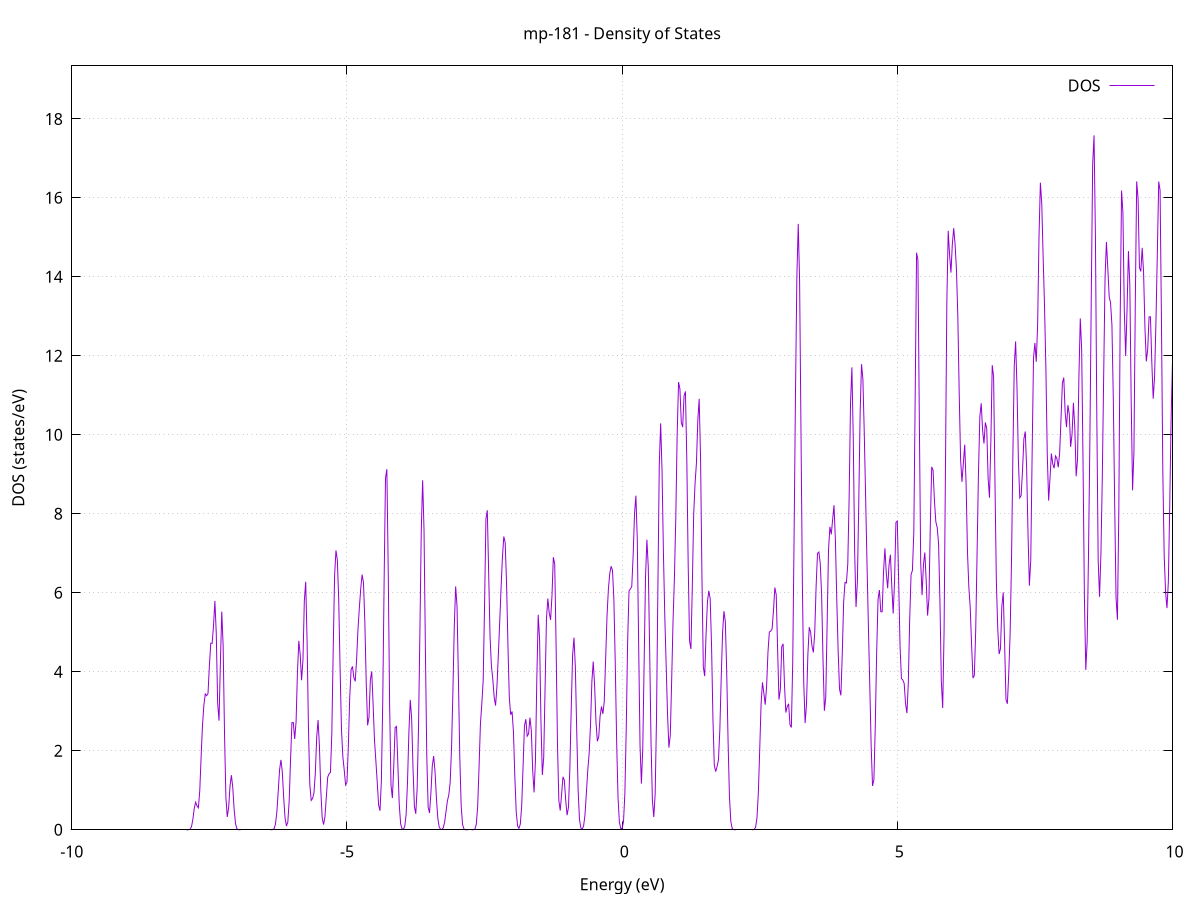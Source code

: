 set title 'mp-181 - Density of States'
set xlabel 'Energy (eV)'
set ylabel 'DOS (states/eV)'
set grid
set xrange [-10:10]
set yrange [0:19.342]
set xzeroaxis lt -1
set terminal png size 800,600
set output 'mp-181_dos_gnuplot.png'
plot '-' using 1:2 with lines title 'DOS'
-31.623900 0.000000
-31.598900 0.000000
-31.573900 0.000000
-31.548900 0.000000
-31.523900 0.000000
-31.498900 0.000000
-31.473900 0.000000
-31.448900 0.000000
-31.423900 0.000000
-31.398900 0.000000
-31.373900 0.000000
-31.348900 0.000000
-31.323900 0.000000
-31.298900 0.000000
-31.273900 0.000000
-31.248900 0.000000
-31.223900 0.000000
-31.198900 0.000000
-31.173900 0.000000
-31.148900 0.000000
-31.123900 0.000000
-31.098900 0.000000
-31.073900 0.000000
-31.048900 0.000000
-31.023900 0.000000
-30.998900 0.000000
-30.973900 0.000000
-30.948900 0.000000
-30.923900 0.000000
-30.898900 0.000000
-30.873900 0.000000
-30.848900 0.000000
-30.823900 0.000000
-30.798900 0.000000
-30.773900 0.000000
-30.748900 0.000000
-30.723900 0.000000
-30.698900 0.000000
-30.673900 0.000000
-30.648900 0.000000
-30.623900 0.000000
-30.598900 0.000000
-30.573900 0.000000
-30.548900 0.000000
-30.523900 0.000000
-30.498900 0.000000
-30.473900 0.000000
-30.448900 0.000000
-30.423900 0.000000
-30.398900 0.000000
-30.373900 0.000000
-30.348900 0.000000
-30.323900 0.000000
-30.298900 0.000000
-30.273900 0.000000
-30.248900 0.000000
-30.223900 0.000000
-30.198900 0.000000
-30.173900 0.000000
-30.148900 0.000000
-30.123900 0.000000
-30.098900 0.000000
-30.073900 0.000000
-30.048900 0.000000
-30.023900 0.000000
-29.998900 0.000000
-29.973900 0.000000
-29.948900 0.000000
-29.924000 0.000000
-29.899000 0.000000
-29.874000 0.000000
-29.849000 0.000000
-29.824000 0.000000
-29.799000 0.000000
-29.774000 0.000000
-29.749000 0.000000
-29.724000 0.000000
-29.699000 0.000000
-29.674000 0.000000
-29.649000 0.000000
-29.624000 0.000000
-29.599000 0.000000
-29.574000 0.000000
-29.549000 0.000000
-29.524000 0.000000
-29.499000 0.000900
-29.474000 0.017600
-29.449000 0.207800
-29.424000 1.531600
-29.399000 7.075200
-29.374000 20.594500
-29.349000 38.214500
-29.324000 46.873900
-29.299000 42.295500
-29.274000 33.938200
-29.249000 25.693400
-29.224000 15.412300
-29.199000 6.256100
-29.174000 1.612400
-29.149000 0.258600
-29.124000 0.025600
-29.099000 0.001600
-29.074000 0.000100
-29.049000 0.000000
-29.024000 0.000000
-28.999000 0.000000
-28.974000 0.000000
-28.949000 0.000000
-28.924000 0.000000
-28.899000 0.000000
-28.874000 0.000000
-28.849000 0.000000
-28.824000 0.000000
-28.799000 0.000000
-28.774000 0.000000
-28.749000 0.000000
-28.724000 0.000000
-28.699000 0.000000
-28.674000 0.000000
-28.649000 0.000000
-28.624000 0.000000
-28.599000 0.000000
-28.574000 0.000000
-28.549000 0.000000
-28.524000 0.000000
-28.499000 0.000000
-28.474000 0.000000
-28.449000 0.000000
-28.424000 0.000000
-28.399000 0.000000
-28.374000 0.000000
-28.349000 0.000000
-28.324000 0.000000
-28.299000 0.000000
-28.274000 0.000000
-28.249000 0.000000
-28.224000 0.000000
-28.199000 0.000000
-28.174000 0.000000
-28.149000 0.000000
-28.124000 0.000000
-28.099000 0.000000
-28.074000 0.000000
-28.049000 0.000000
-28.024000 0.000000
-27.999000 0.000000
-27.974000 0.000000
-27.949000 0.000000
-27.924000 0.000000
-27.899000 0.000000
-27.874000 0.000000
-27.849000 0.000000
-27.824000 0.000000
-27.799000 0.000000
-27.774000 0.000000
-27.749000 0.000000
-27.724000 0.000000
-27.699000 0.000000
-27.674000 0.000000
-27.649000 0.000000
-27.624000 0.000000
-27.599000 0.000000
-27.574000 0.000000
-27.549000 0.000000
-27.524000 0.000000
-27.499100 0.000000
-27.474100 0.000000
-27.449100 0.000000
-27.424100 0.000000
-27.399100 0.000000
-27.374100 0.000000
-27.349100 0.000000
-27.324100 0.000000
-27.299100 0.000000
-27.274100 0.000000
-27.249100 0.000000
-27.224100 0.000000
-27.199100 0.000000
-27.174100 0.000000
-27.149100 0.000000
-27.124100 0.000000
-27.099100 0.000000
-27.074100 0.000000
-27.049100 0.000000
-27.024100 0.000000
-26.999100 0.000000
-26.974100 0.000000
-26.949100 0.000000
-26.924100 0.000000
-26.899100 0.000000
-26.874100 0.000000
-26.849100 0.000000
-26.824100 0.000000
-26.799100 0.000000
-26.774100 0.000000
-26.749100 0.000000
-26.724100 0.000000
-26.699100 0.000000
-26.674100 0.000000
-26.649100 0.000000
-26.624100 0.000000
-26.599100 0.000000
-26.574100 0.000000
-26.549100 0.000000
-26.524100 0.000000
-26.499100 0.000000
-26.474100 0.000000
-26.449100 0.000000
-26.424100 0.000000
-26.399100 0.000000
-26.374100 0.000000
-26.349100 0.000000
-26.324100 0.000000
-26.299100 0.000000
-26.274100 0.000000
-26.249100 0.000000
-26.224100 0.000000
-26.199100 0.000000
-26.174100 0.000000
-26.149100 0.000000
-26.124100 0.000000
-26.099100 0.000000
-26.074100 0.000000
-26.049100 0.000000
-26.024100 0.000000
-25.999100 0.000000
-25.974100 0.000000
-25.949100 0.000000
-25.924100 0.000000
-25.899100 0.000000
-25.874100 0.000000
-25.849100 0.000000
-25.824100 0.000000
-25.799100 0.000000
-25.774100 0.000000
-25.749100 0.000000
-25.724100 0.000000
-25.699100 0.000000
-25.674100 0.000000
-25.649100 0.000000
-25.624100 0.000000
-25.599100 0.000000
-25.574100 0.000000
-25.549100 0.000000
-25.524100 0.000000
-25.499100 0.000000
-25.474100 0.000000
-25.449100 0.000000
-25.424100 0.000000
-25.399100 0.000000
-25.374100 0.000000
-25.349100 0.000000
-25.324100 0.000000
-25.299100 0.000000
-25.274100 0.000000
-25.249100 0.000000
-25.224100 0.000000
-25.199100 0.000000
-25.174100 0.000000
-25.149100 0.000000
-25.124100 0.000000
-25.099100 0.000000
-25.074200 0.000000
-25.049200 0.000000
-25.024200 0.000000
-24.999200 0.000000
-24.974200 0.000000
-24.949200 0.000000
-24.924200 0.000000
-24.899200 0.000000
-24.874200 0.000000
-24.849200 0.000000
-24.824200 0.000000
-24.799200 0.000000
-24.774200 0.000000
-24.749200 0.000000
-24.724200 0.000000
-24.699200 0.000000
-24.674200 0.000000
-24.649200 0.000000
-24.624200 0.000000
-24.599200 0.000000
-24.574200 0.000000
-24.549200 0.000000
-24.524200 0.000000
-24.499200 0.000000
-24.474200 0.000000
-24.449200 0.000000
-24.424200 0.000000
-24.399200 0.000000
-24.374200 0.000000
-24.349200 0.000000
-24.324200 0.000000
-24.299200 0.000000
-24.274200 0.000000
-24.249200 0.000000
-24.224200 0.000000
-24.199200 0.000000
-24.174200 0.000000
-24.149200 0.000000
-24.124200 0.000000
-24.099200 0.000000
-24.074200 0.000000
-24.049200 0.000000
-24.024200 0.000000
-23.999200 0.000000
-23.974200 0.000000
-23.949200 0.000000
-23.924200 0.000000
-23.899200 0.000000
-23.874200 0.000000
-23.849200 0.000000
-23.824200 0.000000
-23.799200 0.000000
-23.774200 0.000000
-23.749200 0.000000
-23.724200 0.000000
-23.699200 0.000000
-23.674200 0.000000
-23.649200 0.000000
-23.624200 0.000000
-23.599200 0.000000
-23.574200 0.000000
-23.549200 0.000000
-23.524200 0.000000
-23.499200 0.000000
-23.474200 0.000000
-23.449200 0.000000
-23.424200 0.000000
-23.399200 0.000000
-23.374200 0.000000
-23.349200 0.000000
-23.324200 0.000000
-23.299200 0.000000
-23.274200 0.000000
-23.249200 0.000000
-23.224200 0.000000
-23.199200 0.000000
-23.174200 0.000000
-23.149200 0.000000
-23.124200 0.000000
-23.099200 0.000000
-23.074200 0.000000
-23.049200 0.000000
-23.024200 0.000000
-22.999200 0.000000
-22.974200 0.000000
-22.949200 0.000000
-22.924200 0.000000
-22.899200 0.000000
-22.874200 0.000000
-22.849200 0.000000
-22.824200 0.000000
-22.799200 0.000000
-22.774200 0.000000
-22.749200 0.000000
-22.724200 0.000000
-22.699200 0.000000
-22.674200 0.000000
-22.649300 0.000000
-22.624300 0.000000
-22.599300 0.000000
-22.574300 0.000000
-22.549300 0.000000
-22.524300 0.000000
-22.499300 0.000000
-22.474300 0.000000
-22.449300 0.000000
-22.424300 0.000000
-22.399300 0.000000
-22.374300 0.000000
-22.349300 0.000000
-22.324300 0.000000
-22.299300 0.000000
-22.274300 0.000000
-22.249300 0.000000
-22.224300 0.000000
-22.199300 0.000000
-22.174300 0.000000
-22.149300 0.000000
-22.124300 0.000000
-22.099300 0.000000
-22.074300 0.000000
-22.049300 0.000000
-22.024300 0.000000
-21.999300 0.000000
-21.974300 0.000000
-21.949300 0.000000
-21.924300 0.000000
-21.899300 0.000000
-21.874300 0.000000
-21.849300 0.000000
-21.824300 0.000000
-21.799300 0.000000
-21.774300 0.000000
-21.749300 0.000000
-21.724300 0.000000
-21.699300 0.000000
-21.674300 0.000000
-21.649300 0.000000
-21.624300 0.000000
-21.599300 0.000000
-21.574300 0.000000
-21.549300 0.000000
-21.524300 0.000000
-21.499300 0.000000
-21.474300 0.000000
-21.449300 0.000000
-21.424300 0.000000
-21.399300 0.000000
-21.374300 0.000000
-21.349300 0.000000
-21.324300 0.000000
-21.299300 0.000000
-21.274300 0.000000
-21.249300 0.000000
-21.224300 0.000000
-21.199300 0.000000
-21.174300 0.000000
-21.149300 0.000000
-21.124300 0.000000
-21.099300 0.000000
-21.074300 0.000000
-21.049300 0.000000
-21.024300 0.000000
-20.999300 0.000000
-20.974300 0.000000
-20.949300 0.000000
-20.924300 0.000000
-20.899300 0.000000
-20.874300 0.000000
-20.849300 0.000000
-20.824300 0.000000
-20.799300 0.000000
-20.774300 0.000000
-20.749300 0.000000
-20.724300 0.000000
-20.699300 0.000000
-20.674300 0.000000
-20.649300 0.000000
-20.624300 0.000000
-20.599300 0.000000
-20.574300 0.000000
-20.549300 0.000000
-20.524300 0.000000
-20.499300 0.000000
-20.474300 0.000000
-20.449300 0.000000
-20.424300 0.000000
-20.399300 0.000000
-20.374300 0.000000
-20.349300 0.000000
-20.324300 0.000000
-20.299300 0.000000
-20.274300 0.000000
-20.249300 0.000000
-20.224400 0.000000
-20.199400 0.000000
-20.174400 0.000000
-20.149400 0.000000
-20.124400 0.000000
-20.099400 0.000000
-20.074400 0.000000
-20.049400 0.000000
-20.024400 0.000000
-19.999400 0.000000
-19.974400 0.000000
-19.949400 0.000000
-19.924400 0.000000
-19.899400 0.000000
-19.874400 0.000000
-19.849400 0.000000
-19.824400 0.000000
-19.799400 0.000000
-19.774400 0.000000
-19.749400 0.000000
-19.724400 0.000000
-19.699400 0.000000
-19.674400 0.000000
-19.649400 0.000000
-19.624400 0.000000
-19.599400 0.000000
-19.574400 0.000000
-19.549400 0.000000
-19.524400 0.000000
-19.499400 0.000000
-19.474400 0.000000
-19.449400 0.000000
-19.424400 0.000000
-19.399400 0.000000
-19.374400 0.000000
-19.349400 0.000000
-19.324400 0.000000
-19.299400 0.000000
-19.274400 0.000000
-19.249400 0.000000
-19.224400 0.000000
-19.199400 0.000000
-19.174400 0.000000
-19.149400 0.000000
-19.124400 0.000000
-19.099400 0.000000
-19.074400 0.000000
-19.049400 0.000000
-19.024400 0.000000
-18.999400 0.000000
-18.974400 0.000000
-18.949400 0.000000
-18.924400 0.000000
-18.899400 0.000000
-18.874400 0.000000
-18.849400 0.000000
-18.824400 0.000000
-18.799400 0.000000
-18.774400 0.000000
-18.749400 0.000000
-18.724400 0.000000
-18.699400 0.000000
-18.674400 0.000000
-18.649400 0.000000
-18.624400 0.000000
-18.599400 0.000000
-18.574400 0.000000
-18.549400 0.000000
-18.524400 0.000000
-18.499400 0.000000
-18.474400 0.000000
-18.449400 0.000000
-18.424400 0.000000
-18.399400 0.000000
-18.374400 0.000000
-18.349400 0.000000
-18.324400 0.000000
-18.299400 0.000000
-18.274400 0.000000
-18.249400 0.000000
-18.224400 0.000000
-18.199400 0.000000
-18.174400 0.000000
-18.149400 0.000000
-18.124400 0.000000
-18.099400 0.000000
-18.074400 0.000000
-18.049400 0.000000
-18.024400 0.000000
-17.999400 0.000000
-17.974400 0.000000
-17.949400 0.000000
-17.924400 0.000000
-17.899400 0.000000
-17.874400 0.000000
-17.849400 0.000000
-17.824400 0.000000
-17.799500 0.000000
-17.774500 0.000000
-17.749500 0.000000
-17.724500 0.000000
-17.699500 0.000000
-17.674500 0.000000
-17.649500 0.000000
-17.624500 0.000000
-17.599500 0.000000
-17.574500 0.000000
-17.549500 0.000000
-17.524500 0.000000
-17.499500 0.000000
-17.474500 0.000000
-17.449500 0.000000
-17.424500 0.000000
-17.399500 0.000000
-17.374500 0.000000
-17.349500 0.000000
-17.324500 0.000000
-17.299500 0.000000
-17.274500 0.000000
-17.249500 0.000000
-17.224500 0.000000
-17.199500 0.000000
-17.174500 0.000000
-17.149500 0.000000
-17.124500 0.000000
-17.099500 0.000000
-17.074500 0.000000
-17.049500 0.000000
-17.024500 0.000000
-16.999500 0.000000
-16.974500 0.000000
-16.949500 0.000000
-16.924500 0.000000
-16.899500 0.000000
-16.874500 0.000000
-16.849500 0.000000
-16.824500 0.000000
-16.799500 0.000000
-16.774500 0.000000
-16.749500 0.000000
-16.724500 0.000000
-16.699500 0.000000
-16.674500 0.000000
-16.649500 0.000000
-16.624500 0.000000
-16.599500 0.000000
-16.574500 0.000000
-16.549500 0.000000
-16.524500 0.000000
-16.499500 0.000000
-16.474500 0.000000
-16.449500 0.000000
-16.424500 0.000000
-16.399500 0.000000
-16.374500 0.000000
-16.349500 0.000000
-16.324500 0.000000
-16.299500 0.000000
-16.274500 0.000000
-16.249500 0.000000
-16.224500 0.000000
-16.199500 0.000000
-16.174500 0.000000
-16.149500 0.000000
-16.124500 0.000000
-16.099500 0.000000
-16.074500 0.000000
-16.049500 0.000000
-16.024500 0.000000
-15.999500 0.000000
-15.974500 0.000000
-15.949500 0.000000
-15.924500 0.000000
-15.899500 0.000000
-15.874500 0.000000
-15.849500 0.000000
-15.824500 0.000000
-15.799500 0.000000
-15.774500 0.000000
-15.749500 0.000000
-15.724500 0.000000
-15.699500 0.000000
-15.674500 0.000000
-15.649500 0.000000
-15.624500 0.000000
-15.599500 0.000000
-15.574500 0.000000
-15.549500 0.000000
-15.524500 0.000000
-15.499500 0.000000
-15.474500 0.000000
-15.449500 0.000000
-15.424500 0.000000
-15.399500 0.000000
-15.374600 0.000000
-15.349600 0.000000
-15.324600 0.000000
-15.299600 0.000000
-15.274600 0.000000
-15.249600 0.000000
-15.224600 0.000000
-15.199600 0.000000
-15.174600 0.000000
-15.149600 0.000000
-15.124600 0.000000
-15.099600 0.000000
-15.074600 0.000000
-15.049600 0.000000
-15.024600 0.000000
-14.999600 0.000000
-14.974600 0.000000
-14.949600 0.000000
-14.924600 0.000000
-14.899600 0.000000
-14.874600 0.000000
-14.849600 0.000000
-14.824600 0.000000
-14.799600 0.000000
-14.774600 0.000000
-14.749600 0.000000
-14.724600 0.000000
-14.699600 0.000000
-14.674600 0.000000
-14.649600 0.000000
-14.624600 0.000000
-14.599600 0.000000
-14.574600 0.000000
-14.549600 0.000000
-14.524600 0.000000
-14.499600 0.000000
-14.474600 0.000000
-14.449600 0.000000
-14.424600 0.000000
-14.399600 0.000000
-14.374600 0.000000
-14.349600 0.000000
-14.324600 0.000000
-14.299600 0.000000
-14.274600 0.000000
-14.249600 0.000000
-14.224600 0.000000
-14.199600 0.000000
-14.174600 0.000000
-14.149600 0.000000
-14.124600 0.000000
-14.099600 0.000000
-14.074600 0.000000
-14.049600 0.000000
-14.024600 0.000000
-13.999600 0.000000
-13.974600 0.000000
-13.949600 0.000000
-13.924600 0.000000
-13.899600 0.000000
-13.874600 0.000000
-13.849600 0.000000
-13.824600 0.000000
-13.799600 0.000000
-13.774600 0.000000
-13.749600 0.000000
-13.724600 0.000000
-13.699600 0.000000
-13.674600 0.000000
-13.649600 0.000000
-13.624600 0.000000
-13.599600 0.000000
-13.574600 0.000000
-13.549600 0.000000
-13.524600 0.000000
-13.499600 0.000000
-13.474600 0.000000
-13.449600 0.000000
-13.424600 0.000000
-13.399600 0.000000
-13.374600 0.000000
-13.349600 0.000000
-13.324600 0.000000
-13.299600 0.000000
-13.274600 0.000000
-13.249600 0.000000
-13.224600 0.000000
-13.199600 0.000200
-13.174600 0.004200
-13.149600 0.059300
-13.124600 0.529400
-13.099600 3.021000
-13.074600 11.198800
-13.049600 27.555600
-13.024600 46.370800
-12.999600 56.189100
-12.974600 55.234600
-12.949700 56.174800
-12.924700 70.935900
-12.899700 99.455400
-12.874700 134.088600
-12.849700 166.673100
-12.824700 193.494600
-12.799700 214.888300
-12.774700 228.900400
-12.749700 233.583400
-12.724700 229.903100
-12.699700 215.686800
-12.674700 187.545500
-12.649700 153.028100
-12.624700 132.720400
-12.599700 137.335900
-12.574700 153.452400
-12.549700 168.085500
-12.524700 182.617300
-12.499700 195.940600
-12.474700 196.330000
-12.449700 173.607800
-12.424700 135.988600
-12.399700 103.566600
-12.374700 85.695100
-12.349700 77.080200
-12.324700 69.369200
-12.299700 57.050000
-12.274700 38.659900
-12.249700 19.503400
-12.224700 6.813900
-12.199700 1.579500
-12.174700 0.237000
-12.149700 0.022700
-12.124700 0.001400
-12.099700 0.000100
-12.074700 0.000000
-12.049700 0.000000
-12.024700 0.000000
-11.999700 0.000000
-11.974700 0.000000
-11.949700 0.000000
-11.924700 0.000000
-11.899700 0.000000
-11.874700 0.000000
-11.849700 0.000000
-11.824700 0.000000
-11.799700 0.000000
-11.774700 0.000000
-11.749700 0.000000
-11.724700 0.000000
-11.699700 0.000000
-11.674700 0.000000
-11.649700 0.000000
-11.624700 0.000000
-11.599700 0.000000
-11.574700 0.000000
-11.549700 0.000000
-11.524700 0.000000
-11.499700 0.000000
-11.474700 0.000000
-11.449700 0.000000
-11.424700 0.000000
-11.399700 0.000000
-11.374700 0.000000
-11.349700 0.000000
-11.324700 0.000000
-11.299700 0.000000
-11.274700 0.000000
-11.249700 0.000000
-11.224700 0.000000
-11.199700 0.000000
-11.174700 0.000000
-11.149700 0.000000
-11.124700 0.000000
-11.099700 0.000000
-11.074700 0.000000
-11.049700 0.000000
-11.024700 0.000000
-10.999700 0.000000
-10.974700 0.000000
-10.949700 0.000000
-10.924700 0.000000
-10.899700 0.000000
-10.874700 0.000000
-10.849700 0.000000
-10.824700 0.000000
-10.799700 0.000000
-10.774700 0.000000
-10.749700 0.000000
-10.724700 0.000000
-10.699700 0.000000
-10.674700 0.000000
-10.649700 0.000000
-10.624700 0.000000
-10.599700 0.000000
-10.574700 0.000000
-10.549700 0.000000
-10.524800 0.000000
-10.499800 0.000000
-10.474800 0.000000
-10.449800 0.000000
-10.424800 0.000000
-10.399800 0.000000
-10.374800 0.000000
-10.349800 0.000000
-10.324800 0.000000
-10.299800 0.000000
-10.274800 0.000000
-10.249800 0.000000
-10.224800 0.000000
-10.199800 0.000000
-10.174800 0.000000
-10.149800 0.000000
-10.124800 0.000000
-10.099800 0.000000
-10.074800 0.000000
-10.049800 0.000000
-10.024800 0.000000
-9.999800 0.000000
-9.974800 0.000000
-9.949800 0.000000
-9.924800 0.000000
-9.899800 0.000000
-9.874800 0.000000
-9.849800 0.000000
-9.824800 0.000000
-9.799800 0.000000
-9.774800 0.000000
-9.749800 0.000000
-9.724800 0.000000
-9.699800 0.000000
-9.674800 0.000000
-9.649800 0.000000
-9.624800 0.000000
-9.599800 0.000000
-9.574800 0.000000
-9.549800 0.000000
-9.524800 0.000000
-9.499800 0.000000
-9.474800 0.000000
-9.449800 0.000000
-9.424800 0.000000
-9.399800 0.000000
-9.374800 0.000000
-9.349800 0.000000
-9.324800 0.000000
-9.299800 0.000000
-9.274800 0.000000
-9.249800 0.000000
-9.224800 0.000000
-9.199800 0.000000
-9.174800 0.000000
-9.149800 0.000000
-9.124800 0.000000
-9.099800 0.000000
-9.074800 0.000000
-9.049800 0.000000
-9.024800 0.000000
-8.999800 0.000000
-8.974800 0.000000
-8.949800 0.000000
-8.924800 0.000000
-8.899800 0.000000
-8.874800 0.000000
-8.849800 0.000000
-8.824800 0.000000
-8.799800 0.000000
-8.774800 0.000000
-8.749800 0.000000
-8.724800 0.000000
-8.699800 0.000000
-8.674800 0.000000
-8.649800 0.000000
-8.624800 0.000000
-8.599800 0.000000
-8.574800 0.000000
-8.549800 0.000000
-8.524800 0.000000
-8.499800 0.000000
-8.474800 0.000000
-8.449800 0.000000
-8.424800 0.000000
-8.399800 0.000000
-8.374800 0.000000
-8.349800 0.000000
-8.324800 0.000000
-8.299800 0.000000
-8.274800 0.000000
-8.249800 0.000000
-8.224800 0.000000
-8.199800 0.000000
-8.174800 0.000000
-8.149800 0.000000
-8.124800 0.000000
-8.099900 0.000000
-8.074900 0.000000
-8.049900 0.000000
-8.024900 0.000000
-7.999900 0.000000
-7.974900 0.000000
-7.949900 0.000000
-7.924900 0.000000
-7.899900 0.000100
-7.874900 0.001700
-7.849900 0.014600
-7.824900 0.078700
-7.799900 0.262500
-7.774900 0.541800
-7.749900 0.698100
-7.724900 0.604000
-7.699900 0.555300
-7.674900 0.983400
-7.649900 1.854800
-7.624900 2.655000
-7.599900 3.155900
-7.574900 3.439200
-7.549900 3.394800
-7.524900 3.452400
-7.499900 4.153300
-7.474900 4.724300
-7.449900 4.722300
-7.424900 5.166800
-7.399900 5.792100
-7.374900 4.975100
-7.349900 3.210500
-7.324900 2.762500
-7.299900 4.227500
-7.274900 5.524000
-7.249900 4.651500
-7.224900 2.437700
-7.199900 0.819900
-7.174900 0.325000
-7.149900 0.566000
-7.124900 1.105800
-7.099900 1.381300
-7.074900 1.069600
-7.049900 0.512600
-7.024900 0.151900
-6.999900 0.027800
-6.974900 0.003100
-6.949900 0.000200
-6.924900 0.000000
-6.899900 0.000000
-6.874900 0.000000
-6.849900 0.000000
-6.824900 0.000000
-6.799900 0.000000
-6.774900 0.000000
-6.749900 0.000000
-6.724900 0.000000
-6.699900 0.000000
-6.674900 0.000000
-6.649900 0.000000
-6.624900 0.000000
-6.599900 0.000000
-6.574900 0.000000
-6.549900 0.000000
-6.524900 0.000000
-6.499900 0.000000
-6.474900 0.000000
-6.449900 0.000000
-6.424900 0.000000
-6.399900 0.000000
-6.374900 0.000300
-6.349900 0.003800
-6.324900 0.028800
-6.299900 0.138500
-6.274900 0.437400
-6.249900 0.954300
-6.224900 1.514000
-6.199900 1.769300
-6.174900 1.466800
-6.149900 0.817200
-6.124900 0.296300
-6.099900 0.095500
-6.074900 0.194600
-6.049900 0.730800
-6.024900 1.781400
-5.999900 2.714300
-5.974900 2.715000
-5.949900 2.299000
-5.924900 2.731500
-5.899900 3.981800
-5.874900 4.784000
-5.849900 4.437100
-5.824900 3.786100
-5.799900 4.294000
-5.774900 5.790200
-5.749900 6.279100
-5.724900 4.792200
-5.699900 2.579900
-5.675000 1.145000
-5.650000 0.743700
-5.625000 0.793200
-5.600000 0.930500
-5.575000 1.430100
-5.550000 2.343800
-5.525000 2.778000
-5.500000 2.097500
-5.475000 0.985800
-5.450000 0.298000
-5.425000 0.130800
-5.400000 0.333200
-5.375000 0.836200
-5.350000 1.333000
-5.325000 1.419300
-5.300000 1.452600
-5.275000 2.453400
-5.250000 4.565900
-5.225000 6.435200
-5.200000 7.072400
-5.175000 6.832600
-5.150000 5.829000
-5.125000 4.081500
-5.100000 2.542300
-5.075000 1.853000
-5.050000 1.513800
-5.025000 1.134300
-5.000000 1.203800
-4.975000 2.124300
-4.950000 3.343500
-4.925000 4.055100
-4.900000 4.136000
-4.875000 3.854800
-4.850000 3.758900
-4.825000 4.305800
-4.800000 5.077500
-4.775000 5.620500
-4.750000 6.102300
-4.725000 6.460700
-4.700000 6.256900
-4.675000 5.245700
-4.650000 3.721100
-4.625000 2.644300
-4.600000 2.847400
-4.575000 3.791000
-4.550000 4.009700
-4.525000 3.168200
-4.500000 2.266700
-4.475000 1.744300
-4.450000 1.202600
-4.425000 0.628300
-4.400000 0.480600
-4.375000 1.231800
-4.350000 3.247500
-4.325000 6.279700
-4.300000 8.905000
-4.275000 9.128700
-4.250000 6.526800
-4.225000 3.160900
-4.200000 1.133700
-4.175000 0.803000
-4.150000 1.610400
-4.125000 2.589800
-4.100000 2.617000
-4.075000 1.638300
-4.050000 0.634600
-4.025000 0.152000
-4.000000 0.023500
-3.975000 0.013800
-3.950000 0.083600
-3.925000 0.390500
-3.900000 1.207700
-3.875000 2.465200
-3.850000 3.288900
-3.825000 2.831100
-3.800000 1.558700
-3.775000 0.591500
-3.750000 0.405400
-3.725000 1.039700
-3.700000 2.591500
-3.675000 4.994600
-3.650000 7.574100
-3.625000 8.849500
-3.600000 7.597800
-3.575000 4.574700
-3.550000 1.869500
-3.525000 0.573800
-3.500000 0.424000
-3.475000 0.929100
-3.450000 1.610100
-3.425000 1.866800
-3.400000 1.474800
-3.375000 0.805500
-3.350000 0.302100
-3.325000 0.075900
-3.300000 0.013200
-3.275000 0.009400
-3.250100 0.050600
-3.225100 0.194300
-3.200100 0.467000
-3.175100 0.729800
-3.150100 0.877800
-3.125100 1.194200
-3.100100 2.063500
-3.075100 3.505100
-3.050100 5.153500
-3.025100 6.161800
-3.000100 5.653500
-2.975100 3.820900
-2.950100 1.843700
-2.925100 0.616000
-2.900100 0.138300
-2.875100 0.020300
-2.850100 0.001900
-2.825100 0.000100
-2.800100 0.000000
-2.775100 0.000000
-2.750100 0.000000
-2.725100 0.000100
-2.700100 0.001800
-2.675100 0.020000
-2.650100 0.139000
-2.625100 0.596100
-2.600100 1.586700
-2.575100 2.678400
-2.550100 3.188300
-2.525100 3.773000
-2.500100 5.677700
-2.475100 7.869900
-2.450100 8.090300
-2.425100 6.484500
-2.400100 4.890500
-2.375100 4.142800
-2.350100 3.812800
-2.325100 3.358000
-2.300100 3.144200
-2.275100 3.621700
-2.250100 4.413700
-2.225100 5.246100
-2.200100 6.118600
-2.175100 6.901600
-2.150100 7.425400
-2.125100 7.273800
-2.100100 6.224500
-2.075100 4.668000
-2.050100 3.339500
-2.025100 2.912200
-2.000100 2.996100
-1.975100 2.480800
-1.950100 1.353900
-1.925100 0.463100
-1.900100 0.100000
-1.875100 0.033900
-1.850100 0.145400
-1.825100 0.612000
-1.800100 1.605600
-1.775100 2.628600
-1.750100 2.800200
-1.725100 2.371000
-1.700100 2.430500
-1.675100 2.840400
-1.650100 2.510700
-1.625100 1.492300
-1.600100 0.947200
-1.575100 1.770100
-1.550100 3.834100
-1.525100 5.444700
-1.500100 4.819700
-1.475100 2.728000
-1.450100 1.387500
-1.425100 1.833300
-1.400100 3.616000
-1.375100 5.342300
-1.350100 5.855100
-1.325100 5.491100
-1.300100 5.315300
-1.275100 5.918200
-1.250100 6.901200
-1.225100 6.725000
-1.200100 4.671200
-1.175100 2.173700
-1.150100 0.739300
-1.125100 0.487300
-1.100100 0.901800
-1.075100 1.340600
-1.050100 1.253700
-1.025100 0.739600
-1.000100 0.369500
-0.975100 0.573100
-0.950100 1.553000
-0.925100 3.087600
-0.900100 4.420500
-0.875100 4.865200
-0.850200 4.116800
-0.825200 2.499700
-0.800200 1.014100
-0.775200 0.263500
-0.750200 0.044400
-0.725200 0.019500
-0.700200 0.096200
-0.675200 0.375500
-0.650200 0.922100
-0.625200 1.494900
-0.600200 1.917900
-0.575200 2.631600
-0.550200 3.748600
-0.525200 4.260300
-0.500200 3.644400
-0.475200 2.726700
-0.450200 2.240800
-0.425200 2.355100
-0.400200 2.887200
-0.375200 3.121100
-0.350200 2.933500
-0.325200 3.245300
-0.300200 4.318500
-0.275200 5.403200
-0.250200 6.087200
-0.225200 6.484600
-0.200200 6.673400
-0.175200 6.563900
-0.150200 5.828000
-0.125200 4.221900
-0.100200 2.253600
-0.075200 0.822900
-0.050200 0.196400
-0.025200 0.032500
-0.000200 0.033100
0.024800 0.210200
0.049800 0.923300
0.074800 2.596000
0.099800 4.769500
0.124800 6.049200
0.149800 6.099500
0.174800 6.160100
0.199800 6.941100
0.224800 7.994800
0.249800 8.458900
0.274800 7.358200
0.299800 4.712900
0.324800 2.148100
0.349800 1.168100
0.374800 2.064400
0.399800 4.245100
0.424800 6.401900
0.449800 7.343700
0.474800 6.647300
0.499800 4.567700
0.524800 2.219400
0.549800 0.741500
0.574800 0.324400
0.599800 0.899000
0.624800 2.864500
0.649800 6.172900
0.674800 9.256700
0.699800 10.291400
0.724800 9.091300
0.749800 7.033200
0.774800 5.410500
0.799800 4.171200
0.824800 2.915400
0.849800 2.080000
0.874800 2.389100
0.899800 3.788000
0.924800 5.281600
0.949800 6.375400
0.974800 7.907800
0.999800 10.007000
1.024800 11.336700
1.049800 11.161700
1.074800 10.311500
1.099800 10.197400
1.124800 10.985000
1.149800 11.099500
1.174800 9.373400
1.199800 6.728400
1.224800 4.779900
1.249800 4.577000
1.274800 6.153200
1.299800 7.978800
1.324800 8.764800
1.349800 9.285300
1.374800 10.368300
1.399800 10.911800
1.424800 9.419600
1.449800 6.423500
1.474800 4.123200
1.499800 3.890000
1.524800 4.949800
1.549800 5.773900
1.574700 6.051000
1.599700 5.853100
1.624700 4.652700
1.649700 2.808400
1.674700 1.630400
1.699700 1.473400
1.724700 1.600000
1.749700 1.765600
1.774700 2.512200
1.799700 3.828100
1.824700 4.981100
1.849700 5.534200
1.874700 5.274500
1.899700 4.019500
1.924700 2.236300
1.949700 0.846700
1.974700 0.208600
1.999700 0.032600
2.024700 0.003200
2.049700 0.000200
2.074700 0.000000
2.099700 0.000000
2.124700 0.000000
2.149700 0.000000
2.174700 0.000000
2.199700 0.000000
2.224700 0.000000
2.249700 0.000000
2.274700 0.000000
2.299700 0.000000
2.324700 0.000000
2.349700 0.000000
2.374700 0.000700
2.399700 0.008500
2.424700 0.063300
2.449700 0.300000
2.474700 0.937800
2.499700 2.028400
2.524700 3.184000
2.549700 3.732700
2.574700 3.463000
2.599700 3.169600
2.624700 3.628600
2.649700 4.497700
2.674700 5.009000
2.699700 5.029600
2.724700 5.085800
2.749700 5.548900
2.774700 6.134000
2.799700 5.950100
2.824700 4.578200
2.849700 3.296100
2.874700 3.552100
2.899700 4.634900
2.924700 4.709300
2.949700 3.671100
2.974700 2.968600
2.999700 3.120300
3.024700 3.190600
3.049700 2.657100
3.074700 2.591200
3.099700 4.256800
3.124700 7.479100
3.149700 11.052900
3.174700 14.000400
3.199700 15.340600
3.224700 13.871200
3.249700 10.082400
3.274700 6.242300
3.299700 3.733300
3.324700 2.702600
3.349700 3.178500
3.374700 4.434900
3.399700 5.130600
3.424700 5.001700
3.449700 4.651700
3.474700 4.489800
3.499700 5.003800
3.524700 6.171000
3.549700 6.995500
3.574700 7.032400
3.599700 6.745000
3.624700 5.937900
3.649700 4.320100
3.674700 3.013100
3.699700 3.353700
3.724700 5.210600
3.749700 7.084300
3.774700 7.669900
3.799700 7.480500
3.824700 7.852500
3.849700 8.218500
3.874700 7.336500
3.899700 5.823100
3.924700 4.534200
3.949700 3.560400
3.974700 3.403400
3.999600 4.446700
4.024600 5.759100
4.049600 6.263700
4.074600 6.248500
4.099600 6.722200
4.124600 8.423300
4.149600 10.797800
4.174600 11.709200
4.199600 9.898600
4.224600 7.057800
4.249600 5.640200
4.274600 6.275100
4.299600 8.292900
4.324600 10.571200
4.349600 11.788700
4.374600 11.407400
4.399600 10.042500
4.424600 8.395800
4.449600 6.705200
4.474600 5.146100
4.499600 3.653600
4.524600 2.123500
4.549600 1.108700
4.574600 1.271900
4.599600 2.633700
4.624600 4.486300
4.649600 5.838600
4.674600 6.069700
4.699600 5.521600
4.724600 5.519700
4.749600 6.539300
4.774600 7.125100
4.799600 6.495900
4.824600 6.116600
4.849600 6.710500
4.874600 6.963900
4.899600 6.162600
4.924600 5.475800
4.949600 6.291600
4.974600 7.782200
4.999600 7.817800
5.024600 6.284200
5.049600 4.643900
5.074600 3.827400
5.099600 3.793100
5.124600 3.706500
5.149600 3.193300
5.174600 2.952900
5.199600 3.712100
5.224600 5.312800
5.249600 6.461900
5.274600 6.567800
5.299600 7.525200
5.324600 10.963300
5.349600 14.610800
5.374600 14.421900
5.399600 10.443900
5.424600 6.788600
5.449600 5.941000
5.474600 6.706900
5.499600 7.020500
5.524600 6.308300
5.549600 5.423500
5.574600 5.839700
5.599600 7.728000
5.624600 9.189300
5.649600 9.104400
5.674600 8.330700
5.699600 7.799700
5.724600 7.649500
5.749600 7.246900
5.774600 5.775000
5.799600 3.761400
5.824600 3.083000
5.849600 5.021500
5.874600 9.130400
5.899600 13.340000
5.924600 15.166100
5.949600 14.555300
5.974600 14.106800
5.999600 14.827600
6.024600 15.233000
6.049600 14.818100
6.074600 14.182100
6.099600 12.989500
6.124600 11.041300
6.149600 9.385300
6.174600 8.810100
6.199600 9.280100
6.224600 9.752000
6.249600 8.775700
6.274600 7.038400
6.299600 6.140400
6.324600 5.635500
6.349600 4.675200
6.374600 3.839600
6.399600 3.908700
6.424500 5.063800
6.449500 7.014000
6.474500 9.038700
6.499500 10.469800
6.524500 10.799200
6.549500 10.115600
6.574500 9.778300
6.599500 10.313900
6.624500 10.158000
6.649500 8.906500
6.674500 8.407300
6.699500 9.833600
6.724500 11.763300
6.749500 11.470700
6.774500 8.773900
6.799500 6.285800
6.824500 5.096300
6.849500 4.448700
6.874500 4.588900
6.899500 5.661800
6.924500 6.010400
6.949500 4.713400
6.974500 3.294600
6.999500 3.190400
7.024500 3.949400
7.049500 4.961900
7.074500 6.771400
7.099500 9.457400
7.124500 11.734700
7.149500 12.364700
7.174500 11.193100
7.199500 9.378000
7.224500 8.403500
7.249500 8.461400
7.274500 9.085100
7.299500 9.895900
7.324500 10.085300
7.349500 9.174600
7.374500 7.511400
7.399500 6.179800
7.424500 6.823100
7.449500 9.519000
7.474500 11.938800
7.499500 12.326000
7.524500 11.850500
7.549500 12.779600
7.574500 15.024000
7.599500 16.383800
7.624500 15.856400
7.649500 14.498600
7.674500 13.277300
7.699500 11.678500
7.724500 9.503600
7.749500 8.335800
7.774500 8.906600
7.799500 9.527000
7.824500 9.263200
7.849500 9.155000
7.874500 9.464000
7.899500 9.399000
7.924500 9.178500
7.949500 9.540900
7.974500 10.413400
7.999500 11.311200
8.024500 11.449100
8.049500 10.570800
8.074500 10.195300
8.099500 10.751400
8.124500 10.523300
8.149500 9.695300
8.174500 10.014000
8.199500 10.810600
8.224500 10.198700
8.249500 8.951900
8.274500 9.381400
8.299500 11.473300
8.324500 12.947700
8.349500 12.163100
8.374500 9.298800
8.399500 5.881700
8.424500 4.048100
8.449500 4.765400
8.474500 7.047200
8.499500 9.947500
8.524500 13.567700
8.549500 16.850200
8.574500 17.583500
8.599500 15.033200
8.624500 10.513900
8.649500 6.822800
8.674500 5.898000
8.699500 6.990200
8.724500 8.917400
8.749500 11.500200
8.774500 13.980800
8.799500 14.883500
8.824500 14.218500
8.849400 13.498500
8.874400 13.343900
8.899400 12.782000
8.924400 10.922900
8.949400 8.251400
8.974400 5.868600
8.999400 5.318000
9.024400 8.052200
9.049400 12.930600
9.074400 16.184700
9.099400 15.620000
9.124400 13.139900
9.149400 11.992400
9.174400 13.187500
9.199400 14.652900
9.224400 13.807300
9.249400 10.871100
9.274400 8.595200
9.299400 9.570000
9.324400 13.403300
9.349400 16.416600
9.374400 15.982300
9.399400 14.234100
9.424400 14.138400
9.449400 14.735000
9.474400 14.111600
9.499400 12.715500
9.524400 11.858200
9.549400 12.164600
9.574400 12.987400
9.599400 12.986800
9.624400 11.826300
9.649400 10.914700
9.674400 11.477100
9.699400 12.858700
9.724400 14.590300
9.749400 16.413800
9.774400 16.191400
9.799400 12.871000
9.824400 9.033400
9.849400 6.927300
9.874400 6.014700
9.899400 5.613400
9.924400 6.273600
9.949400 8.157100
9.974400 10.385200
9.999400 11.828900
10.024400 11.585400
10.049400 10.002600
10.074400 8.612000
10.099400 8.176100
10.124400 8.328200
10.149400 8.828600
10.174400 9.825600
10.199400 11.106400
10.224400 11.327600
10.249400 9.347700
10.274400 6.825700
10.299400 6.810700
10.324400 9.670100
10.349400 12.990700
10.374400 14.516700
10.399400 13.552900
10.424400 11.660500
10.449400 11.784400
10.474400 14.282700
10.499400 16.231200
10.524400 16.897900
10.549400 18.392600
10.574400 19.539100
10.599400 17.002900
10.624400 11.746700
10.649400 7.235200
10.674400 4.820600
10.699400 4.488900
10.724400 6.090500
10.749400 8.807700
10.774400 11.303700
10.799400 12.777500
10.824400 12.686400
10.849400 10.663100
10.874400 7.958500
10.899400 6.613500
10.924400 7.242900
10.949400 8.729800
10.974400 9.719200
10.999400 10.276500
11.024400 10.828900
11.049400 10.449900
11.074400 8.813300
11.099400 8.032800
11.124400 9.838800
11.149400 12.550100
11.174400 13.280500
11.199400 11.817300
11.224400 10.296100
11.249400 10.259200
11.274300 11.018600
11.299300 11.374000
11.324300 11.445600
11.349300 10.930400
11.374300 8.909500
11.399300 6.153400
11.424300 4.604700
11.449300 4.867100
11.474300 5.987300
11.499300 7.434600
11.524300 9.058000
11.549300 9.518200
11.574300 7.638000
11.599300 4.843300
11.624300 3.422200
11.649300 3.400000
11.674300 3.550800
11.699300 3.637100
11.724300 3.832300
11.749300 4.360100
11.774300 5.947700
11.799300 8.268800
11.824300 9.757200
11.849300 10.356700
11.874300 11.365600
11.899300 12.245600
11.924300 11.529500
11.949300 9.689700
11.974300 7.883600
11.999300 7.029100
12.024300 8.234700
12.049300 11.387300
12.074300 14.341600
12.099300 14.440600
12.124300 11.680200
12.149300 8.757400
12.174300 7.199600
12.199300 6.583000
12.224300 6.710200
12.249300 8.292400
12.274300 11.496700
12.299300 14.362000
12.324300 14.229000
12.349300 11.431200
12.374300 8.887400
12.399300 7.765700
12.424300 7.379900
12.449300 7.396700
12.474300 7.437400
12.499300 6.991700
12.524300 6.197400
12.549300 5.438300
12.574300 5.037200
12.599300 5.314800
12.624300 6.094400
12.649300 6.549000
12.674300 5.822200
12.699300 4.187300
12.724300 2.701400
12.749300 2.016800
12.774300 2.674000
12.799300 4.845600
12.824300 7.379600
12.849300 8.945400
12.874300 9.564500
12.899300 9.633100
12.924300 8.820800
12.949300 7.030800
12.974300 5.486700
12.999300 5.370100
13.024300 5.791000
13.049300 5.035700
13.074300 3.211700
13.099300 1.921000
13.124300 2.171600
13.149300 3.903600
13.174300 6.354900
13.199300 8.373700
13.224300 9.976500
13.249300 12.319900
13.274300 14.586900
13.299300 14.165100
13.324300 10.866600
13.349300 7.482200
13.374300 5.437300
13.399300 3.742900
13.424300 2.226800
13.449300 1.890100
13.474300 2.823100
13.499300 3.944900
13.524300 4.381000
13.549300 4.154300
13.574300 4.115500
13.599300 5.489600
13.624300 8.311500
13.649300 11.212500
13.674300 12.838000
13.699200 12.244300
13.724200 9.759400
13.749200 7.348400
13.774200 6.219900
13.799200 6.379300
13.824200 8.129800
13.849200 10.459800
13.874200 10.938000
13.899200 9.676600
13.924200 9.027800
13.949200 9.161000
13.974200 8.138000
13.999200 5.571500
14.024200 3.189700
14.049200 2.267400
14.074200 2.688500
14.099200 4.299900
14.124200 6.695700
14.149200 8.225500
14.174200 7.779000
14.199200 6.312200
14.224200 5.688700
14.249200 7.153500
14.274200 9.610200
14.299200 9.991700
14.324200 7.897700
14.349200 6.331400
14.374200 6.344900
14.399200 6.122000
14.424200 4.978800
14.449200 4.824200
14.474200 7.616100
14.499200 11.721500
14.524200 13.077800
14.549200 11.203900
14.574200 9.434300
14.599200 9.660800
14.624200 11.198600
14.649200 12.462900
14.674200 12.398000
14.699200 11.733800
14.724200 12.123200
14.749200 13.509100
14.774200 13.778600
14.799200 12.451300
14.824200 12.377900
14.849200 14.304400
14.874200 14.540200
14.899200 11.842500
14.924200 9.998900
14.949200 11.472600
14.974200 13.971500
14.999200 14.666200
15.024200 13.880500
15.049200 12.289400
15.074200 9.068700
15.099200 4.970500
15.124200 2.361400
15.149200 2.171600
15.174200 3.901500
15.199200 6.955200
15.224200 10.084900
15.249200 11.595700
15.274200 11.357100
15.299200 10.298300
15.324200 8.501200
15.349200 5.876600
15.374200 3.546700
15.399200 2.881500
15.424200 3.544400
15.449200 3.985500
15.474200 3.761900
15.499200 3.979300
15.524200 5.393200
15.549200 7.247200
15.574200 8.151000
15.599200 7.381100
15.624200 5.502500
15.649200 3.935800
15.674200 3.356500
15.699200 2.954800
15.724200 1.986300
15.749200 0.890600
15.774200 0.256400
15.799200 0.046900
15.824200 0.005400
15.849200 0.000400
15.874200 0.000000
15.899200 0.000200
15.924200 0.002300
15.949200 0.018700
15.974200 0.095100
15.999200 0.301000
16.024200 0.605600
16.049200 0.826400
16.074200 0.887300
16.099200 0.869900
16.124100 0.730300
16.149100 0.440800
16.174100 0.173000
16.199100 0.042600
16.224100 0.006500
16.249100 0.000600
16.274100 0.000000
16.299100 0.000000
16.324100 0.000000
16.349100 0.000000
16.374100 0.000000
16.399100 0.000000
16.424100 0.000000
16.449100 0.000000
16.474100 0.000000
16.499100 0.000000
16.524100 0.000000
16.549100 0.000000
16.574100 0.000000
16.599100 0.000000
16.624100 0.000000
16.649100 0.000000
16.674100 0.000000
16.699100 0.000000
16.724100 0.000000
16.749100 0.000000
16.774100 0.000000
16.799100 0.000000
16.824100 0.000000
16.849100 0.000000
16.874100 0.000000
16.899100 0.000000
16.924100 0.000000
16.949100 0.000000
16.974100 0.000000
16.999100 0.000000
17.024100 0.000000
17.049100 0.000000
17.074100 0.000000
17.099100 0.000000
17.124100 0.000000
17.149100 0.000000
17.174100 0.000000
17.199100 0.000000
17.224100 0.000000
17.249100 0.000000
17.274100 0.000000
17.299100 0.000000
17.324100 0.000000
17.349100 0.000000
17.374100 0.000000
17.399100 0.000000
17.424100 0.000000
17.449100 0.000000
17.474100 0.000000
17.499100 0.000000
17.524100 0.000000
17.549100 0.000000
17.574100 0.000000
17.599100 0.000000
17.624100 0.000000
17.649100 0.000000
17.674100 0.000000
17.699100 0.000000
17.724100 0.000000
17.749100 0.000000
17.774100 0.000000
17.799100 0.000000
17.824100 0.000000
17.849100 0.000000
17.874100 0.000000
17.899100 0.000000
17.924100 0.000000
17.949100 0.000000
17.974100 0.000000
17.999100 0.000000
18.024100 0.000000
18.049100 0.000000
18.074100 0.000000
18.099100 0.000000
18.124100 0.000000
18.149100 0.000000
18.174100 0.000000
18.199100 0.000000
18.224100 0.000000
18.249100 0.000000
18.274100 0.000000
18.299100 0.000000
18.324100 0.000000
18.349100 0.000000
18.374100 0.000000
e
